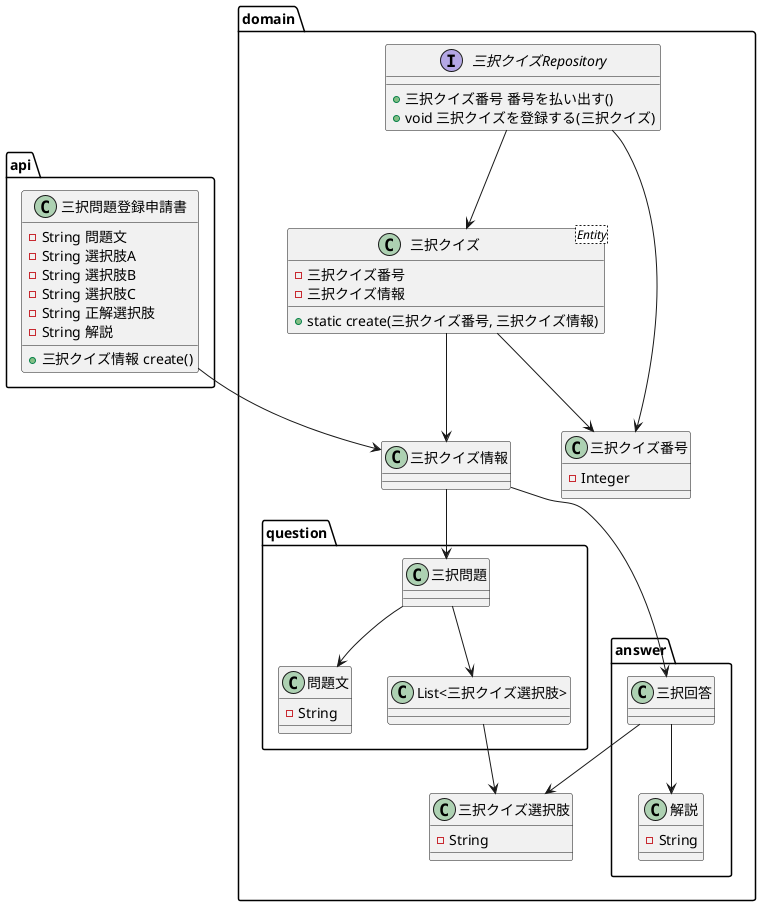 @startuml

package api {
  class 三択問題登録申請書 {
      - String 問題文
      - String 選択肢A
      - String 選択肢B
      - String 選択肢C
      - String 正解選択肢
      - String 解説
    + 三択クイズ情報 create()
  }
}
package domain {
  class 三択クイズ情報 {
  }

  class "三択クイズ<Entity>" as 三択クイズ {
    - 三択クイズ番号
    - 三択クイズ情報
    + static create(三択クイズ番号, 三択クイズ情報)
  }

  interface 三択クイズRepository {
    + 三択クイズ番号 番号を払い出す()
    + void 三択クイズを登録する(三択クイズ)
  }

  class 三択クイズ番号 {
    - Integer
  }
    package question {
        class 問題文 {
            - String
        }
        三択問題 --> 問題文
        三択問題 --> "List<三択クイズ選択肢>"
    }
    package answer {
        class 解説 {
            - String
        }
        三択回答 --> 解説
    }
    class 三択クイズ選択肢 {
        - String
    }
    三択クイズRepository --> 三択クイズ
    三択クイズRepository --> 三択クイズ番号
    三択クイズ --> 三択クイズ番号
    三択クイズ --> 三択クイズ情報
    三択クイズ情報 --> 三択問題
    三択クイズ情報 --> 三択回答
    "List<三択クイズ選択肢>" --> 三択クイズ選択肢
    三択回答 --> 三択クイズ選択肢

}

三択問題登録申請書 --> 三択クイズ情報


@enduml
